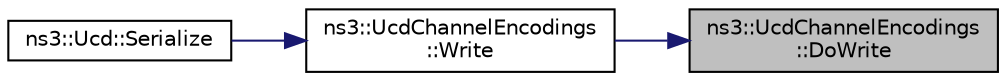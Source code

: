 digraph "ns3::UcdChannelEncodings::DoWrite"
{
 // LATEX_PDF_SIZE
  edge [fontname="Helvetica",fontsize="10",labelfontname="Helvetica",labelfontsize="10"];
  node [fontname="Helvetica",fontsize="10",shape=record];
  rankdir="RL";
  Node1 [label="ns3::UcdChannelEncodings\l::DoWrite",height=0.2,width=0.4,color="black", fillcolor="grey75", style="filled", fontcolor="black",tooltip="Write item."];
  Node1 -> Node2 [dir="back",color="midnightblue",fontsize="10",style="solid",fontname="Helvetica"];
  Node2 [label="ns3::UcdChannelEncodings\l::Write",height=0.2,width=0.4,color="black", fillcolor="white", style="filled",URL="$classns3_1_1_ucd_channel_encodings.html#a293d8abef2fd8982d53a615decdc3ffc",tooltip="Write item."];
  Node2 -> Node3 [dir="back",color="midnightblue",fontsize="10",style="solid",fontname="Helvetica"];
  Node3 [label="ns3::Ucd::Serialize",height=0.2,width=0.4,color="black", fillcolor="white", style="filled",URL="$classns3_1_1_ucd.html#a94822bd4528f8fbb133460d726e808cb",tooltip=" "];
}
